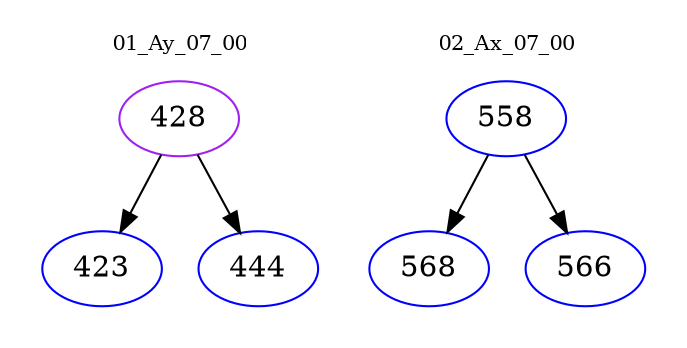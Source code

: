 digraph{
subgraph cluster_0 {
color = white
label = "01_Ay_07_00";
fontsize=10;
T0_428 [label="428", color="purple"]
T0_428 -> T0_423 [color="black"]
T0_423 [label="423", color="blue"]
T0_428 -> T0_444 [color="black"]
T0_444 [label="444", color="blue"]
}
subgraph cluster_1 {
color = white
label = "02_Ax_07_00";
fontsize=10;
T1_558 [label="558", color="blue"]
T1_558 -> T1_568 [color="black"]
T1_568 [label="568", color="blue"]
T1_558 -> T1_566 [color="black"]
T1_566 [label="566", color="blue"]
}
}
